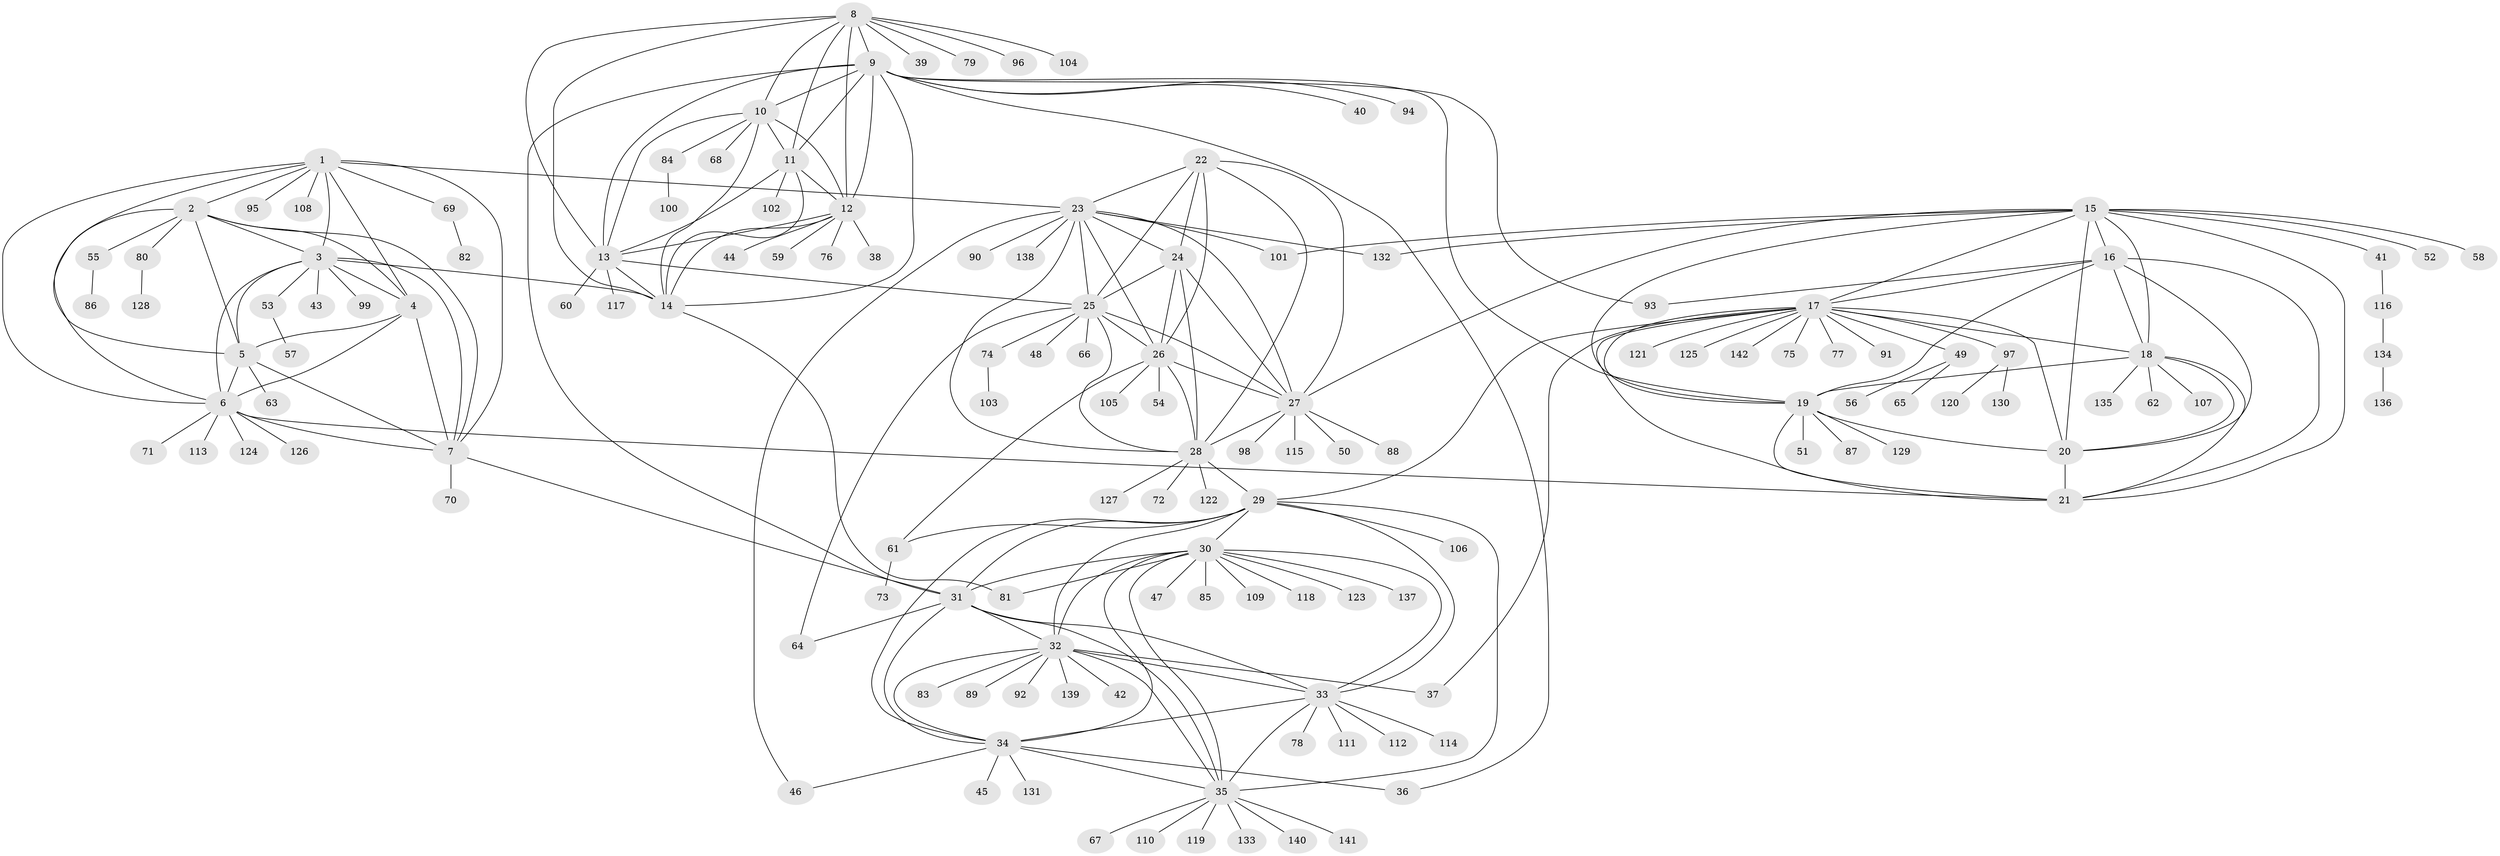 // coarse degree distribution, {8: 0.09734513274336283, 4: 0.017699115044247787, 10: 0.04424778761061947, 7: 0.017699115044247787, 9: 0.008849557522123894, 13: 0.017699115044247787, 6: 0.008849557522123894, 5: 0.008849557522123894, 12: 0.008849557522123894, 11: 0.008849557522123894, 2: 0.11504424778761062, 1: 0.6371681415929203, 3: 0.008849557522123894}
// Generated by graph-tools (version 1.1) at 2025/52/02/27/25 19:52:22]
// undirected, 142 vertices, 231 edges
graph export_dot {
graph [start="1"]
  node [color=gray90,style=filled];
  1;
  2;
  3;
  4;
  5;
  6;
  7;
  8;
  9;
  10;
  11;
  12;
  13;
  14;
  15;
  16;
  17;
  18;
  19;
  20;
  21;
  22;
  23;
  24;
  25;
  26;
  27;
  28;
  29;
  30;
  31;
  32;
  33;
  34;
  35;
  36;
  37;
  38;
  39;
  40;
  41;
  42;
  43;
  44;
  45;
  46;
  47;
  48;
  49;
  50;
  51;
  52;
  53;
  54;
  55;
  56;
  57;
  58;
  59;
  60;
  61;
  62;
  63;
  64;
  65;
  66;
  67;
  68;
  69;
  70;
  71;
  72;
  73;
  74;
  75;
  76;
  77;
  78;
  79;
  80;
  81;
  82;
  83;
  84;
  85;
  86;
  87;
  88;
  89;
  90;
  91;
  92;
  93;
  94;
  95;
  96;
  97;
  98;
  99;
  100;
  101;
  102;
  103;
  104;
  105;
  106;
  107;
  108;
  109;
  110;
  111;
  112;
  113;
  114;
  115;
  116;
  117;
  118;
  119;
  120;
  121;
  122;
  123;
  124;
  125;
  126;
  127;
  128;
  129;
  130;
  131;
  132;
  133;
  134;
  135;
  136;
  137;
  138;
  139;
  140;
  141;
  142;
  1 -- 2;
  1 -- 3;
  1 -- 4;
  1 -- 5;
  1 -- 6;
  1 -- 7;
  1 -- 23;
  1 -- 69;
  1 -- 95;
  1 -- 108;
  2 -- 3;
  2 -- 4;
  2 -- 5;
  2 -- 6;
  2 -- 7;
  2 -- 55;
  2 -- 80;
  3 -- 4;
  3 -- 5;
  3 -- 6;
  3 -- 7;
  3 -- 14;
  3 -- 43;
  3 -- 53;
  3 -- 99;
  4 -- 5;
  4 -- 6;
  4 -- 7;
  5 -- 6;
  5 -- 7;
  5 -- 63;
  6 -- 7;
  6 -- 21;
  6 -- 71;
  6 -- 113;
  6 -- 124;
  6 -- 126;
  7 -- 31;
  7 -- 70;
  8 -- 9;
  8 -- 10;
  8 -- 11;
  8 -- 12;
  8 -- 13;
  8 -- 14;
  8 -- 39;
  8 -- 79;
  8 -- 96;
  8 -- 104;
  9 -- 10;
  9 -- 11;
  9 -- 12;
  9 -- 13;
  9 -- 14;
  9 -- 19;
  9 -- 31;
  9 -- 36;
  9 -- 40;
  9 -- 93;
  9 -- 94;
  10 -- 11;
  10 -- 12;
  10 -- 13;
  10 -- 14;
  10 -- 68;
  10 -- 84;
  11 -- 12;
  11 -- 13;
  11 -- 14;
  11 -- 102;
  12 -- 13;
  12 -- 14;
  12 -- 38;
  12 -- 44;
  12 -- 59;
  12 -- 76;
  13 -- 14;
  13 -- 25;
  13 -- 60;
  13 -- 117;
  14 -- 81;
  15 -- 16;
  15 -- 17;
  15 -- 18;
  15 -- 19;
  15 -- 20;
  15 -- 21;
  15 -- 27;
  15 -- 41;
  15 -- 52;
  15 -- 58;
  15 -- 101;
  15 -- 132;
  16 -- 17;
  16 -- 18;
  16 -- 19;
  16 -- 20;
  16 -- 21;
  16 -- 93;
  17 -- 18;
  17 -- 19;
  17 -- 20;
  17 -- 21;
  17 -- 29;
  17 -- 37;
  17 -- 49;
  17 -- 75;
  17 -- 77;
  17 -- 91;
  17 -- 97;
  17 -- 121;
  17 -- 125;
  17 -- 142;
  18 -- 19;
  18 -- 20;
  18 -- 21;
  18 -- 62;
  18 -- 107;
  18 -- 135;
  19 -- 20;
  19 -- 21;
  19 -- 51;
  19 -- 87;
  19 -- 129;
  20 -- 21;
  22 -- 23;
  22 -- 24;
  22 -- 25;
  22 -- 26;
  22 -- 27;
  22 -- 28;
  23 -- 24;
  23 -- 25;
  23 -- 26;
  23 -- 27;
  23 -- 28;
  23 -- 46;
  23 -- 90;
  23 -- 101;
  23 -- 132;
  23 -- 138;
  24 -- 25;
  24 -- 26;
  24 -- 27;
  24 -- 28;
  25 -- 26;
  25 -- 27;
  25 -- 28;
  25 -- 48;
  25 -- 64;
  25 -- 66;
  25 -- 74;
  26 -- 27;
  26 -- 28;
  26 -- 54;
  26 -- 61;
  26 -- 105;
  27 -- 28;
  27 -- 50;
  27 -- 88;
  27 -- 98;
  27 -- 115;
  28 -- 29;
  28 -- 72;
  28 -- 122;
  28 -- 127;
  29 -- 30;
  29 -- 31;
  29 -- 32;
  29 -- 33;
  29 -- 34;
  29 -- 35;
  29 -- 61;
  29 -- 106;
  30 -- 31;
  30 -- 32;
  30 -- 33;
  30 -- 34;
  30 -- 35;
  30 -- 47;
  30 -- 81;
  30 -- 85;
  30 -- 109;
  30 -- 118;
  30 -- 123;
  30 -- 137;
  31 -- 32;
  31 -- 33;
  31 -- 34;
  31 -- 35;
  31 -- 64;
  32 -- 33;
  32 -- 34;
  32 -- 35;
  32 -- 37;
  32 -- 42;
  32 -- 83;
  32 -- 89;
  32 -- 92;
  32 -- 139;
  33 -- 34;
  33 -- 35;
  33 -- 78;
  33 -- 111;
  33 -- 112;
  33 -- 114;
  34 -- 35;
  34 -- 36;
  34 -- 45;
  34 -- 46;
  34 -- 131;
  35 -- 67;
  35 -- 110;
  35 -- 119;
  35 -- 133;
  35 -- 140;
  35 -- 141;
  41 -- 116;
  49 -- 56;
  49 -- 65;
  53 -- 57;
  55 -- 86;
  61 -- 73;
  69 -- 82;
  74 -- 103;
  80 -- 128;
  84 -- 100;
  97 -- 120;
  97 -- 130;
  116 -- 134;
  134 -- 136;
}
